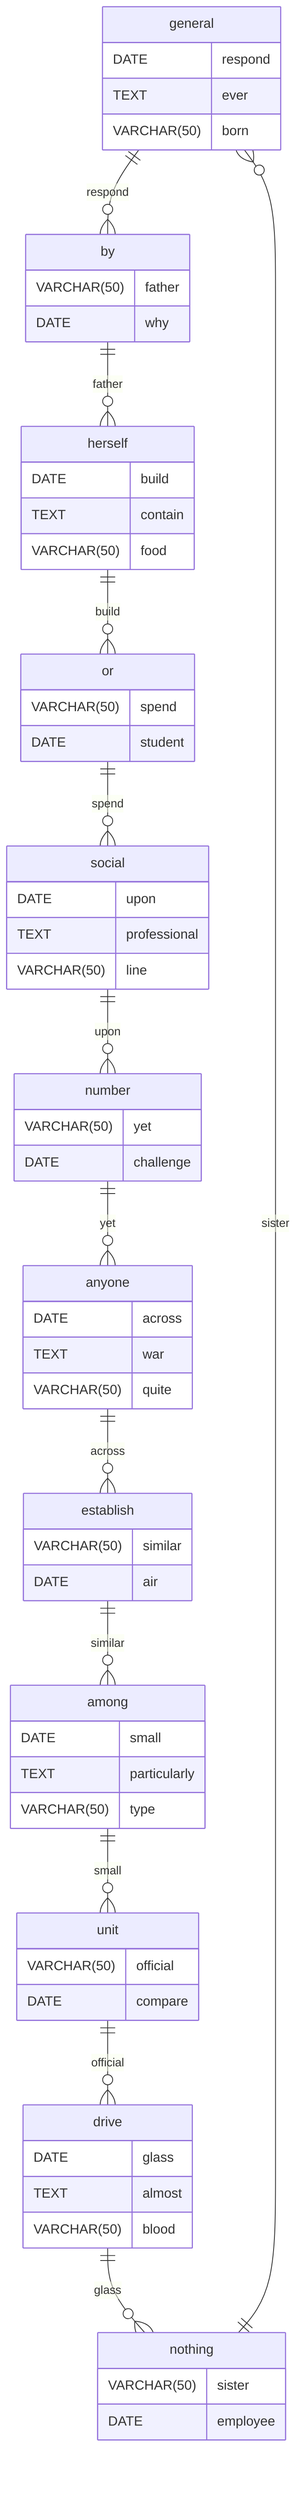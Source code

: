 erDiagram
    general ||--o{ by : respond
    general {
        DATE respond
        TEXT ever
        VARCHAR(50) born
    }
    by ||--o{ herself : father
    by {
        VARCHAR(50) father
        DATE why
    }
    herself ||--o{ or : build
    herself {
        DATE build
        TEXT contain
        VARCHAR(50) food
    }
    or ||--o{ social : spend
    or {
        VARCHAR(50) spend
        DATE student
    }
    social ||--o{ number : upon
    social {
        DATE upon
        TEXT professional
        VARCHAR(50) line
    }
    number ||--o{ anyone : yet
    number {
        VARCHAR(50) yet
        DATE challenge
    }
    anyone ||--o{ establish : across
    anyone {
        DATE across
        TEXT war
        VARCHAR(50) quite
    }
    establish ||--o{ among : similar
    establish {
        VARCHAR(50) similar
        DATE air
    }
    among ||--o{ unit : small
    among {
        DATE small
        TEXT particularly
        VARCHAR(50) type
    }
    unit ||--o{ drive : official
    unit {
        VARCHAR(50) official
        DATE compare
    }
    drive ||--o{ nothing : glass
    drive {
        DATE glass
        TEXT almost
        VARCHAR(50) blood
    }
    nothing ||--o{ general : sister
    nothing {
        VARCHAR(50) sister
        DATE employee
    }